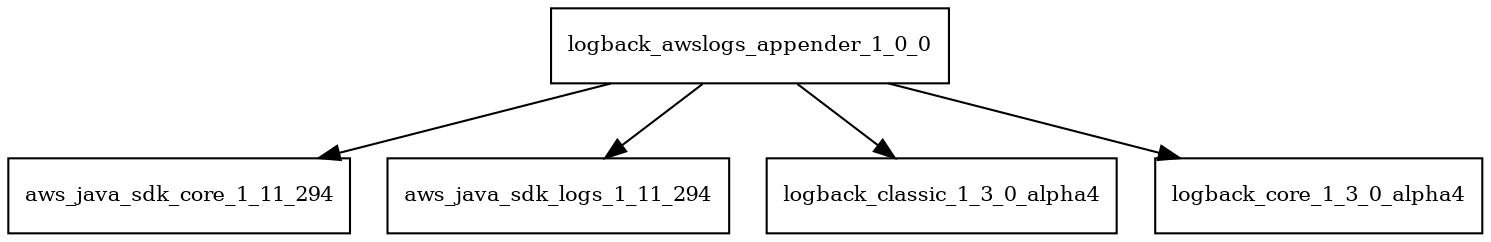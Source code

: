 digraph logback_awslogs_appender_1_0_0_dependencies {
  node [shape = box, fontsize=10.0];
  logback_awslogs_appender_1_0_0 -> aws_java_sdk_core_1_11_294;
  logback_awslogs_appender_1_0_0 -> aws_java_sdk_logs_1_11_294;
  logback_awslogs_appender_1_0_0 -> logback_classic_1_3_0_alpha4;
  logback_awslogs_appender_1_0_0 -> logback_core_1_3_0_alpha4;
}
